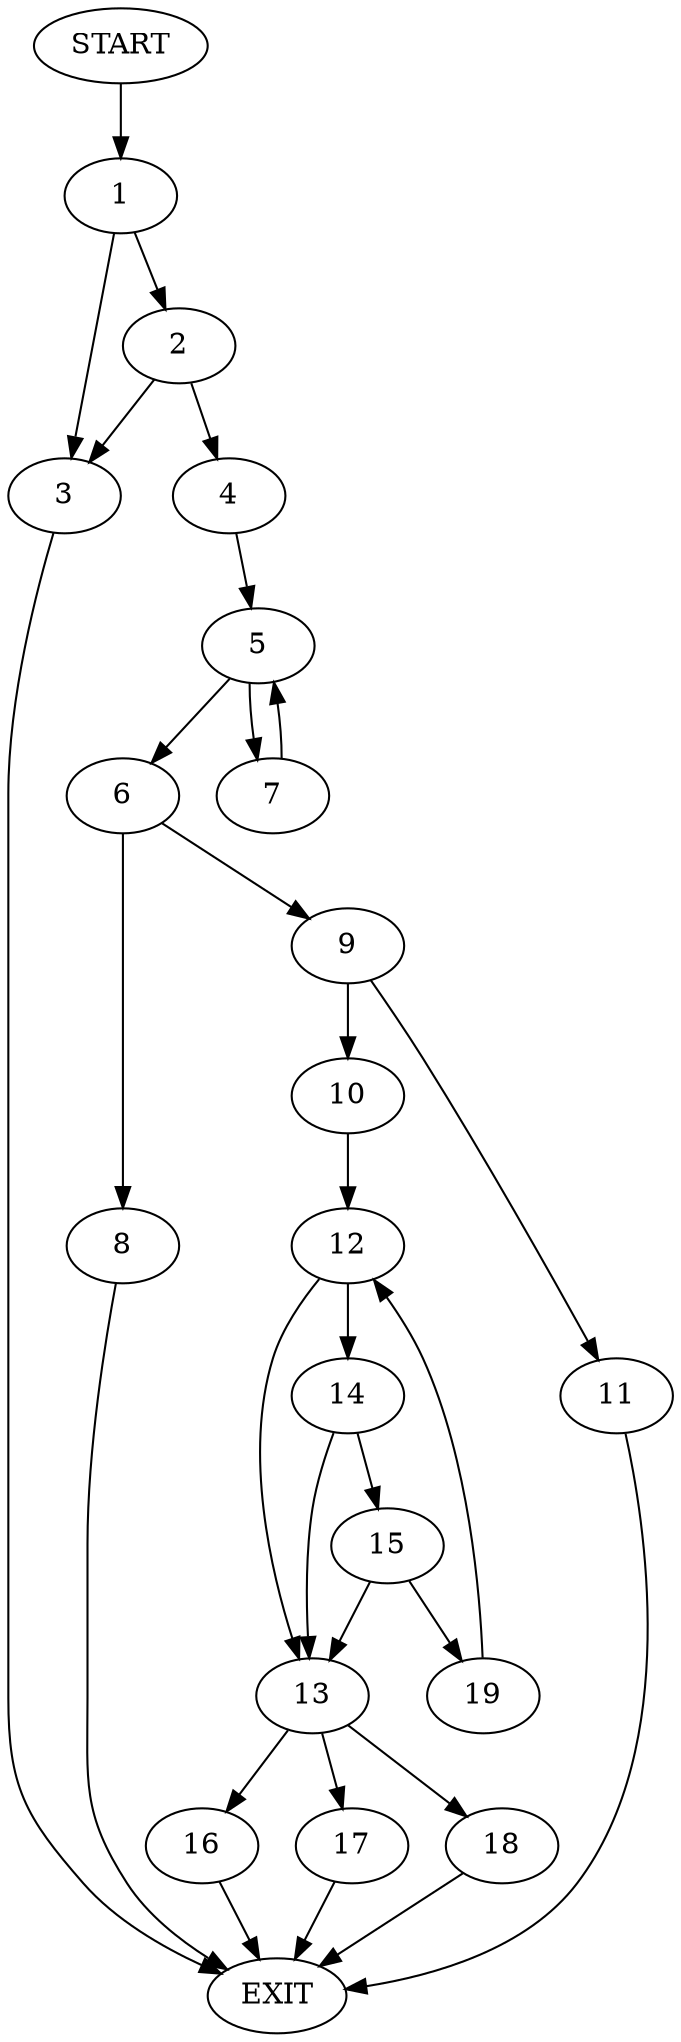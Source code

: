 digraph {
0 [label="START"]
20 [label="EXIT"]
0 -> 1
1 -> 2
1 -> 3
2 -> 4
2 -> 3
3 -> 20
4 -> 5
5 -> 6
5 -> 7
7 -> 5
6 -> 8
6 -> 9
8 -> 20
9 -> 10
9 -> 11
11 -> 20
10 -> 12
12 -> 13
12 -> 14
14 -> 15
14 -> 13
13 -> 16
13 -> 17
13 -> 18
15 -> 19
15 -> 13
19 -> 12
16 -> 20
18 -> 20
17 -> 20
}
